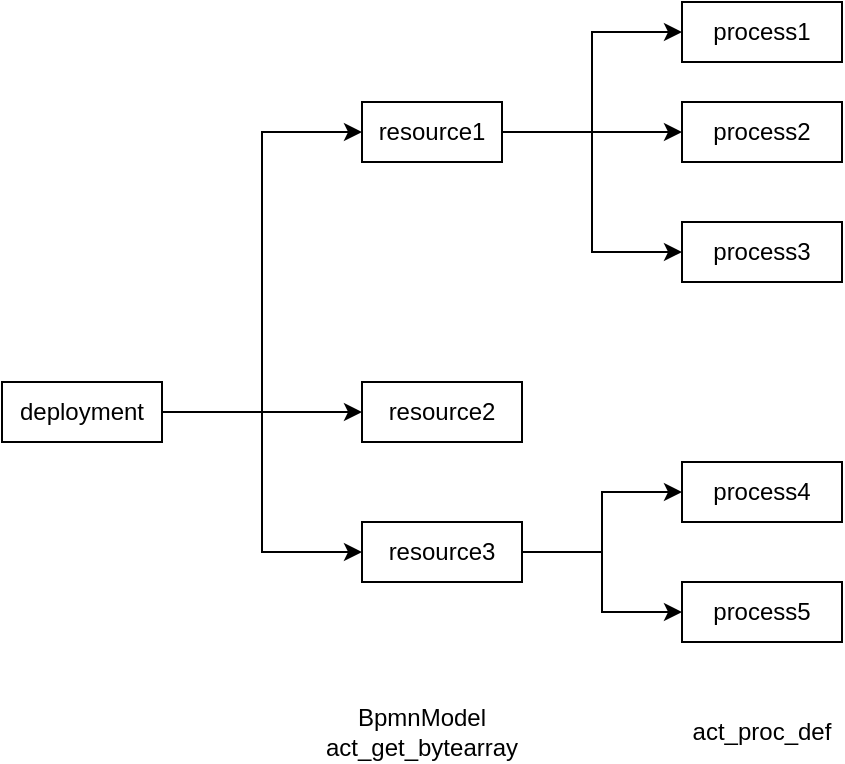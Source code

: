 <mxfile version="21.3.8" type="github">
  <diagram name="第 1 页" id="3h14HUYqK4RCDl7v4tqP">
    <mxGraphModel dx="914" dy="505" grid="1" gridSize="10" guides="1" tooltips="1" connect="1" arrows="1" fold="1" page="1" pageScale="1" pageWidth="827" pageHeight="1169" math="0" shadow="0">
      <root>
        <mxCell id="0" />
        <mxCell id="1" parent="0" />
        <mxCell id="dbNqieK91Hl4u1TUs2_n-11" style="edgeStyle=orthogonalEdgeStyle;rounded=0;orthogonalLoop=1;jettySize=auto;html=1;entryX=0;entryY=0.5;entryDx=0;entryDy=0;" edge="1" parent="1" source="dbNqieK91Hl4u1TUs2_n-1" target="dbNqieK91Hl4u1TUs2_n-2">
          <mxGeometry relative="1" as="geometry" />
        </mxCell>
        <mxCell id="dbNqieK91Hl4u1TUs2_n-12" style="edgeStyle=orthogonalEdgeStyle;rounded=0;orthogonalLoop=1;jettySize=auto;html=1;entryX=0;entryY=0.5;entryDx=0;entryDy=0;" edge="1" parent="1" source="dbNqieK91Hl4u1TUs2_n-1" target="dbNqieK91Hl4u1TUs2_n-3">
          <mxGeometry relative="1" as="geometry" />
        </mxCell>
        <mxCell id="dbNqieK91Hl4u1TUs2_n-13" style="edgeStyle=orthogonalEdgeStyle;rounded=0;orthogonalLoop=1;jettySize=auto;html=1;entryX=0;entryY=0.5;entryDx=0;entryDy=0;" edge="1" parent="1" source="dbNqieK91Hl4u1TUs2_n-1" target="dbNqieK91Hl4u1TUs2_n-4">
          <mxGeometry relative="1" as="geometry" />
        </mxCell>
        <mxCell id="dbNqieK91Hl4u1TUs2_n-1" value="deployment" style="rounded=0;whiteSpace=wrap;html=1;" vertex="1" parent="1">
          <mxGeometry x="150" y="240" width="80" height="30" as="geometry" />
        </mxCell>
        <mxCell id="dbNqieK91Hl4u1TUs2_n-14" style="edgeStyle=orthogonalEdgeStyle;rounded=0;orthogonalLoop=1;jettySize=auto;html=1;entryX=0;entryY=0.5;entryDx=0;entryDy=0;" edge="1" parent="1" source="dbNqieK91Hl4u1TUs2_n-2" target="dbNqieK91Hl4u1TUs2_n-6">
          <mxGeometry relative="1" as="geometry" />
        </mxCell>
        <mxCell id="dbNqieK91Hl4u1TUs2_n-15" style="edgeStyle=orthogonalEdgeStyle;rounded=0;orthogonalLoop=1;jettySize=auto;html=1;" edge="1" parent="1" source="dbNqieK91Hl4u1TUs2_n-2" target="dbNqieK91Hl4u1TUs2_n-7">
          <mxGeometry relative="1" as="geometry" />
        </mxCell>
        <mxCell id="dbNqieK91Hl4u1TUs2_n-16" style="edgeStyle=orthogonalEdgeStyle;rounded=0;orthogonalLoop=1;jettySize=auto;html=1;entryX=0;entryY=0.5;entryDx=0;entryDy=0;" edge="1" parent="1" source="dbNqieK91Hl4u1TUs2_n-2" target="dbNqieK91Hl4u1TUs2_n-8">
          <mxGeometry relative="1" as="geometry" />
        </mxCell>
        <mxCell id="dbNqieK91Hl4u1TUs2_n-2" value="resource1" style="rounded=0;whiteSpace=wrap;html=1;" vertex="1" parent="1">
          <mxGeometry x="330" y="100" width="70" height="30" as="geometry" />
        </mxCell>
        <mxCell id="dbNqieK91Hl4u1TUs2_n-3" value="resource2" style="rounded=0;whiteSpace=wrap;html=1;" vertex="1" parent="1">
          <mxGeometry x="330" y="240" width="80" height="30" as="geometry" />
        </mxCell>
        <mxCell id="dbNqieK91Hl4u1TUs2_n-17" style="edgeStyle=orthogonalEdgeStyle;rounded=0;orthogonalLoop=1;jettySize=auto;html=1;" edge="1" parent="1" source="dbNqieK91Hl4u1TUs2_n-4" target="dbNqieK91Hl4u1TUs2_n-9">
          <mxGeometry relative="1" as="geometry" />
        </mxCell>
        <mxCell id="dbNqieK91Hl4u1TUs2_n-18" style="edgeStyle=orthogonalEdgeStyle;rounded=0;orthogonalLoop=1;jettySize=auto;html=1;" edge="1" parent="1" source="dbNqieK91Hl4u1TUs2_n-4" target="dbNqieK91Hl4u1TUs2_n-10">
          <mxGeometry relative="1" as="geometry" />
        </mxCell>
        <mxCell id="dbNqieK91Hl4u1TUs2_n-4" value="resource3" style="rounded=0;whiteSpace=wrap;html=1;" vertex="1" parent="1">
          <mxGeometry x="330" y="310" width="80" height="30" as="geometry" />
        </mxCell>
        <mxCell id="dbNqieK91Hl4u1TUs2_n-5" value="BpmnModel&lt;br&gt;act_get_bytearray" style="text;html=1;strokeColor=none;fillColor=none;align=center;verticalAlign=middle;whiteSpace=wrap;rounded=0;" vertex="1" parent="1">
          <mxGeometry x="310" y="400" width="100" height="30" as="geometry" />
        </mxCell>
        <mxCell id="dbNqieK91Hl4u1TUs2_n-6" value="process1" style="rounded=0;whiteSpace=wrap;html=1;" vertex="1" parent="1">
          <mxGeometry x="490" y="50" width="80" height="30" as="geometry" />
        </mxCell>
        <mxCell id="dbNqieK91Hl4u1TUs2_n-7" value="process2" style="rounded=0;whiteSpace=wrap;html=1;" vertex="1" parent="1">
          <mxGeometry x="490" y="100" width="80" height="30" as="geometry" />
        </mxCell>
        <mxCell id="dbNqieK91Hl4u1TUs2_n-8" value="process3" style="rounded=0;whiteSpace=wrap;html=1;" vertex="1" parent="1">
          <mxGeometry x="490" y="160" width="80" height="30" as="geometry" />
        </mxCell>
        <mxCell id="dbNqieK91Hl4u1TUs2_n-9" value="process4" style="rounded=0;whiteSpace=wrap;html=1;" vertex="1" parent="1">
          <mxGeometry x="490" y="280" width="80" height="30" as="geometry" />
        </mxCell>
        <mxCell id="dbNqieK91Hl4u1TUs2_n-10" value="process5" style="rounded=0;whiteSpace=wrap;html=1;" vertex="1" parent="1">
          <mxGeometry x="490" y="340" width="80" height="30" as="geometry" />
        </mxCell>
        <mxCell id="dbNqieK91Hl4u1TUs2_n-19" value="act_proc_def" style="text;html=1;strokeColor=none;fillColor=none;align=center;verticalAlign=middle;whiteSpace=wrap;rounded=0;" vertex="1" parent="1">
          <mxGeometry x="490" y="400" width="80" height="30" as="geometry" />
        </mxCell>
      </root>
    </mxGraphModel>
  </diagram>
</mxfile>

